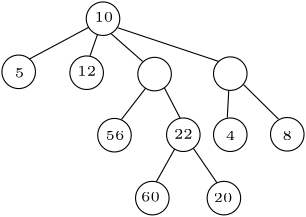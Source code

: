 <?xml version="1.0"?>
<!DOCTYPE ipe SYSTEM "ipe.dtd">
<ipe version="70218" creator="Ipe 7.2.28">
<info created="D:20241101165800" modified="D:20241101170023"/>
<ipestyle name="basic">
<symbol name="arrow/arc(spx)">
<path stroke="sym-stroke" fill="sym-stroke" pen="sym-pen">
0 0 m
-1 0.333 l
-1 -0.333 l
h
</path>
</symbol>
<symbol name="arrow/farc(spx)">
<path stroke="sym-stroke" fill="white" pen="sym-pen">
0 0 m
-1 0.333 l
-1 -0.333 l
h
</path>
</symbol>
<symbol name="arrow/ptarc(spx)">
<path stroke="sym-stroke" fill="sym-stroke" pen="sym-pen">
0 0 m
-1 0.333 l
-0.8 0 l
-1 -0.333 l
h
</path>
</symbol>
<symbol name="arrow/fptarc(spx)">
<path stroke="sym-stroke" fill="white" pen="sym-pen">
0 0 m
-1 0.333 l
-0.8 0 l
-1 -0.333 l
h
</path>
</symbol>
<symbol name="mark/circle(sx)" transformations="translations">
<path fill="sym-stroke">
0.6 0 0 0.6 0 0 e
0.4 0 0 0.4 0 0 e
</path>
</symbol>
<symbol name="mark/disk(sx)" transformations="translations">
<path fill="sym-stroke">
0.6 0 0 0.6 0 0 e
</path>
</symbol>
<symbol name="mark/fdisk(sfx)" transformations="translations">
<group>
<path fill="sym-fill">
0.5 0 0 0.5 0 0 e
</path>
<path fill="sym-stroke" fillrule="eofill">
0.6 0 0 0.6 0 0 e
0.4 0 0 0.4 0 0 e
</path>
</group>
</symbol>
<symbol name="mark/box(sx)" transformations="translations">
<path fill="sym-stroke" fillrule="eofill">
-0.6 -0.6 m
0.6 -0.6 l
0.6 0.6 l
-0.6 0.6 l
h
-0.4 -0.4 m
0.4 -0.4 l
0.4 0.4 l
-0.4 0.4 l
h
</path>
</symbol>
<symbol name="mark/square(sx)" transformations="translations">
<path fill="sym-stroke">
-0.6 -0.6 m
0.6 -0.6 l
0.6 0.6 l
-0.6 0.6 l
h
</path>
</symbol>
<symbol name="mark/fsquare(sfx)" transformations="translations">
<group>
<path fill="sym-fill">
-0.5 -0.5 m
0.5 -0.5 l
0.5 0.5 l
-0.5 0.5 l
h
</path>
<path fill="sym-stroke" fillrule="eofill">
-0.6 -0.6 m
0.6 -0.6 l
0.6 0.6 l
-0.6 0.6 l
h
-0.4 -0.4 m
0.4 -0.4 l
0.4 0.4 l
-0.4 0.4 l
h
</path>
</group>
</symbol>
<symbol name="mark/cross(sx)" transformations="translations">
<group>
<path fill="sym-stroke">
-0.43 -0.57 m
0.57 0.43 l
0.43 0.57 l
-0.57 -0.43 l
h
</path>
<path fill="sym-stroke">
-0.43 0.57 m
0.57 -0.43 l
0.43 -0.57 l
-0.57 0.43 l
h
</path>
</group>
</symbol>
<symbol name="arrow/fnormal(spx)">
<path stroke="sym-stroke" fill="white" pen="sym-pen">
0 0 m
-1 0.333 l
-1 -0.333 l
h
</path>
</symbol>
<symbol name="arrow/pointed(spx)">
<path stroke="sym-stroke" fill="sym-stroke" pen="sym-pen">
0 0 m
-1 0.333 l
-0.8 0 l
-1 -0.333 l
h
</path>
</symbol>
<symbol name="arrow/fpointed(spx)">
<path stroke="sym-stroke" fill="white" pen="sym-pen">
0 0 m
-1 0.333 l
-0.8 0 l
-1 -0.333 l
h
</path>
</symbol>
<symbol name="arrow/linear(spx)">
<path stroke="sym-stroke" pen="sym-pen">
-1 0.333 m
0 0 l
-1 -0.333 l
</path>
</symbol>
<symbol name="arrow/fdouble(spx)">
<path stroke="sym-stroke" fill="white" pen="sym-pen">
0 0 m
-1 0.333 l
-1 -0.333 l
h
-1 0 m
-2 0.333 l
-2 -0.333 l
h
</path>
</symbol>
<symbol name="arrow/double(spx)">
<path stroke="sym-stroke" fill="sym-stroke" pen="sym-pen">
0 0 m
-1 0.333 l
-1 -0.333 l
h
-1 0 m
-2 0.333 l
-2 -0.333 l
h
</path>
</symbol>
<symbol name="arrow/mid-normal(spx)">
<path stroke="sym-stroke" fill="sym-stroke" pen="sym-pen">
0.5 0 m
-0.5 0.333 l
-0.5 -0.333 l
h
</path>
</symbol>
<symbol name="arrow/mid-fnormal(spx)">
<path stroke="sym-stroke" fill="white" pen="sym-pen">
0.5 0 m
-0.5 0.333 l
-0.5 -0.333 l
h
</path>
</symbol>
<symbol name="arrow/mid-pointed(spx)">
<path stroke="sym-stroke" fill="sym-stroke" pen="sym-pen">
0.5 0 m
-0.5 0.333 l
-0.3 0 l
-0.5 -0.333 l
h
</path>
</symbol>
<symbol name="arrow/mid-fpointed(spx)">
<path stroke="sym-stroke" fill="white" pen="sym-pen">
0.5 0 m
-0.5 0.333 l
-0.3 0 l
-0.5 -0.333 l
h
</path>
</symbol>
<symbol name="arrow/mid-double(spx)">
<path stroke="sym-stroke" fill="sym-stroke" pen="sym-pen">
1 0 m
0 0.333 l
0 -0.333 l
h
0 0 m
-1 0.333 l
-1 -0.333 l
h
</path>
</symbol>
<symbol name="arrow/mid-fdouble(spx)">
<path stroke="sym-stroke" fill="white" pen="sym-pen">
1 0 m
0 0.333 l
0 -0.333 l
h
0 0 m
-1 0.333 l
-1 -0.333 l
h
</path>
</symbol>
<anglesize name="22.5 deg" value="22.5"/>
<anglesize name="30 deg" value="30"/>
<anglesize name="45 deg" value="45"/>
<anglesize name="60 deg" value="60"/>
<anglesize name="90 deg" value="90"/>
<arrowsize name="large" value="10"/>
<arrowsize name="small" value="5"/>
<arrowsize name="tiny" value="3"/>
<color name="blue" value="0 0 1"/>
<color name="brown" value="0.647 0.165 0.165"/>
<color name="darkblue" value="0 0 0.545"/>
<color name="darkcyan" value="0 0.545 0.545"/>
<color name="darkgray" value="0.663"/>
<color name="darkgreen" value="0 0.392 0"/>
<color name="darkmagenta" value="0.545 0 0.545"/>
<color name="darkorange" value="1 0.549 0"/>
<color name="darkred" value="0.545 0 0"/>
<color name="gold" value="1 0.843 0"/>
<color name="gray" value="0.745"/>
<color name="green" value="0 1 0"/>
<color name="lightblue" value="0.678 0.847 0.902"/>
<color name="lightcyan" value="0.878 1 1"/>
<color name="lightgray" value="0.827"/>
<color name="lightgreen" value="0.565 0.933 0.565"/>
<color name="lightyellow" value="1 1 0.878"/>
<color name="navy" value="0 0 0.502"/>
<color name="orange" value="1 0.647 0"/>
<color name="pink" value="1 0.753 0.796"/>
<color name="purple" value="0.627 0.125 0.941"/>
<color name="red" value="1 0 0"/>
<color name="seagreen" value="0.18 0.545 0.341"/>
<color name="turquoise" value="0.251 0.878 0.816"/>
<color name="violet" value="0.933 0.51 0.933"/>
<color name="yellow" value="1 1 0"/>
<dashstyle name="dash dot dotted" value="[4 2 1 2 1 2] 0"/>
<dashstyle name="dash dotted" value="[4 2 1 2] 0"/>
<dashstyle name="dashed" value="[4] 0"/>
<dashstyle name="dotted" value="[1 3] 0"/>
<gridsize name="10 pts (~3.5 mm)" value="10"/>
<gridsize name="14 pts (~5 mm)" value="14"/>
<gridsize name="16 pts (~6 mm)" value="16"/>
<gridsize name="20 pts (~7 mm)" value="20"/>
<gridsize name="28 pts (~10 mm)" value="28"/>
<gridsize name="32 pts (~12 mm)" value="32"/>
<gridsize name="4 pts" value="4"/>
<gridsize name="56 pts (~20 mm)" value="56"/>
<gridsize name="8 pts (~3 mm)" value="8"/>
<opacity name="10%" value="0.1"/>
<opacity name="30%" value="0.3"/>
<opacity name="50%" value="0.5"/>
<opacity name="75%" value="0.75"/>
<pen name="fat" value="1.2"/>
<pen name="heavier" value="0.8"/>
<pen name="ultrafat" value="2"/>
<symbolsize name="large" value="5"/>
<symbolsize name="small" value="2"/>
<symbolsize name="tiny" value="1.1"/>
<textsize name="Huge" value="\Huge"/>
<textsize name="LARGE" value="\LARGE"/>
<textsize name="Large" value="\Large"/>
<textsize name="footnote" value="\footnotesize"/>
<textsize name="huge" value="\huge"/>
<textsize name="large" value="\large"/>
<textsize name="script" value="\scriptsize"/>
<textsize name="small" value="\small"/>
<textsize name="tiny" value="\tiny"/>
<textstyle name="center" begin="\begin{center}" end="\end{center}"/>
<textstyle name="item" begin="\begin{itemize}\item{}" end="\end{itemize}"/>
<textstyle name="itemize" begin="\begin{itemize}" end="\end{itemize}"/>
<tiling name="falling" angle="-60" step="4" width="1"/>
<tiling name="rising" angle="30" step="4" width="1"/>
</ipestyle>
<page>
<layer name="alpha"/>
<view layers="alpha" active="alpha"/>
<path layer="alpha" matrix="1 0 0 1 42.0983 -93.7294" stroke="black">
6.03211 0 0 6.03211 237.647 676.186 e
</path>
<text matrix="1 0 0 1 -17.0641 12.3416" transformations="translations" pos="293.71 569.048" stroke="black" type="label" width="6.78" height="3.21" depth="0" valign="baseline" size="tiny">10</text>
<path matrix="1 0 0 1 11.7494 -112.851" stroke="black">
6.03211 0 0 6.03211 237.647 676.186 e
</path>
<text matrix="1 0 0 1 -45.7186 -7.76327" transformations="translations" pos="293.71 569.048" stroke="black" type="label" width="3.39" height="3.21" depth="0" valign="baseline" size="tiny">5</text>
<path matrix="1 0 0 1 36.2102 -113.18" stroke="black">
6.03211 0 0 6.03211 237.647 676.186 e
</path>
<text matrix="1 0 0 1 -23.2341 -7.11512" transformations="translations" pos="293.71 569.048" stroke="black" type="label" width="6.78" height="3.21" depth="0" valign="baseline" size="tiny">12</text>
<path matrix="1 0 0 1 60.6701 -113.671" stroke="black">
6.03211 0 0 6.03211 237.647 676.186 e
</path>
<path matrix="1 0 0 1 87.9207 -113.507" stroke="black">
6.03211 0 0 6.03211 237.647 676.186 e
</path>
<path matrix="1 0 0 1 46.224 -135.669" stroke="black">
6.03211 0 0 6.03211 237.647 676.186 e
</path>
<text matrix="1 0 0 1 -13.0562 -30.2614" transformations="translations" pos="293.71 569.048" stroke="black" type="label" width="6.78" height="3.21" depth="0" valign="baseline" size="tiny">56</text>
<path matrix="1 0 0 1 71.0125 -135.505" stroke="black">
6.03211 0 0 6.03211 237.647 676.186 e
</path>
<text matrix="1 0 0 1 11.5676 -29.769" transformations="translations" pos="293.71 569.048" stroke="black" type="label" width="6.78" height="3.21" depth="0" valign="baseline" size="tiny">22</text>
<path matrix="1 0 0 1 59.8488 -158.323" stroke="black">
6.03211 0 0 6.03211 237.647 676.186 e
</path>
<path matrix="1 0 0 1 85.6223 -158.323" stroke="black">
6.03211 0 0 6.03211 237.647 676.186 e
</path>
<text matrix="1 0 0 1 -0.25275 -52.4238" transformations="translations" pos="293.71 569.048" stroke="black" type="label" width="6.78" height="3.21" depth="0" valign="baseline" size="tiny">60</text>
<text matrix="1 0 0 1 25.8491 -52.7521" transformations="translations" pos="293.71 569.048" stroke="black" type="label" width="6.78" height="3.21" depth="0" valign="baseline" size="tiny">20</text>
<path matrix="1 0 0 1 87.9196 -135.505" stroke="black">
6.03211 0 0 6.03211 237.647 676.186 e
</path>
<path matrix="1 0 0 1 108.44 -135.341" stroke="black">
6.03211 0 0 6.03211 237.647 676.186 e
</path>
<text matrix="1 0 0 1 30.2576 -30.3366" transformations="translations" pos="293.71 569.048" stroke="black" type="label" width="3.39" height="3.21" depth="0" valign="baseline" size="tiny">4</text>
<text matrix="1 0 0 1 50.6135 -30.3362" transformations="translations" pos="293.71 569.048" stroke="black" type="label" width="3.39" height="3.21" depth="0" valign="baseline" size="tiny">8</text>
<path stroke="black">
274.7 579.417 m
253.288 567.962 l
</path>
<path stroke="black">
277.77 576.796 m
275.074 569.085 l
</path>
<path stroke="black">
282.711 577.021 m
294.016 567.064 l
</path>
<path stroke="black">
285.032 579.192 m
321.418 567.064 l
</path>
<path stroke="black">
295.064 557.406 m
286.38 546.175 l
</path>
<path stroke="black">
301.802 557.63 m
307.492 546.699 l
</path>
<path stroke="black">
305.546 535.544 m
298.957 523.79 l
</path>
<path stroke="black">
312.284 535.769 m
320.744 523.415 l
</path>
<path stroke="black">
325.012 556.657 m
324.488 546.849 l
</path>
<path stroke="black">
330.327 558.753 m
342.905 546.325 l
</path>
</page>
</ipe>
